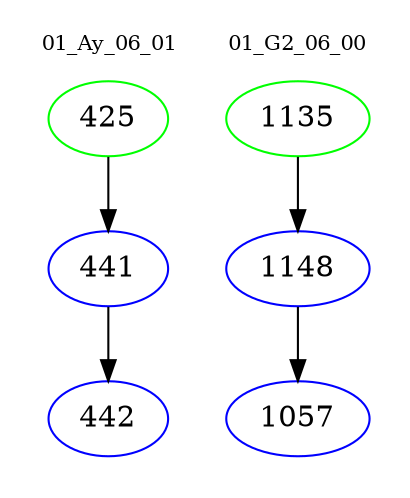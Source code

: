 digraph{
subgraph cluster_0 {
color = white
label = "01_Ay_06_01";
fontsize=10;
T0_425 [label="425", color="green"]
T0_425 -> T0_441 [color="black"]
T0_441 [label="441", color="blue"]
T0_441 -> T0_442 [color="black"]
T0_442 [label="442", color="blue"]
}
subgraph cluster_1 {
color = white
label = "01_G2_06_00";
fontsize=10;
T1_1135 [label="1135", color="green"]
T1_1135 -> T1_1148 [color="black"]
T1_1148 [label="1148", color="blue"]
T1_1148 -> T1_1057 [color="black"]
T1_1057 [label="1057", color="blue"]
}
}
